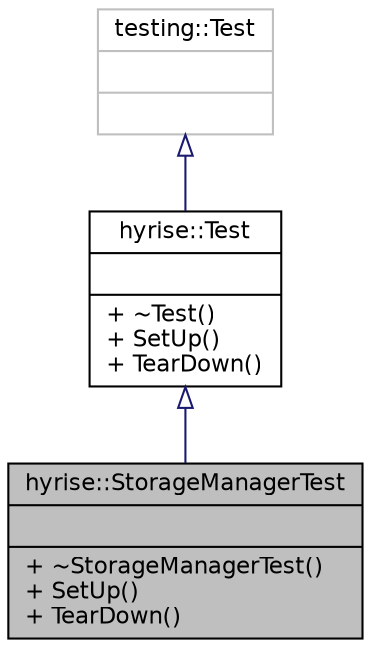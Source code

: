 digraph "hyrise::StorageManagerTest"
{
  edge [fontname="Helvetica",fontsize="11",labelfontname="Helvetica",labelfontsize="11"];
  node [fontname="Helvetica",fontsize="11",shape=record];
  Node1 [label="{hyrise::StorageManagerTest\n||+ ~StorageManagerTest()\l+ SetUp()\l+ TearDown()\l}",height=0.2,width=0.4,color="black", fillcolor="grey75", style="filled" fontcolor="black"];
  Node2 -> Node1 [dir="back",color="midnightblue",fontsize="11",style="solid",arrowtail="onormal",fontname="Helvetica"];
  Node2 [label="{hyrise::Test\n||+ ~Test()\l+ SetUp()\l+ TearDown()\l}",height=0.2,width=0.4,color="black", fillcolor="white", style="filled",URL="$classhyrise_1_1_test.html"];
  Node3 -> Node2 [dir="back",color="midnightblue",fontsize="11",style="solid",arrowtail="onormal",fontname="Helvetica"];
  Node3 [label="{testing::Test\n||}",height=0.2,width=0.4,color="grey75", fillcolor="white", style="filled"];
}

